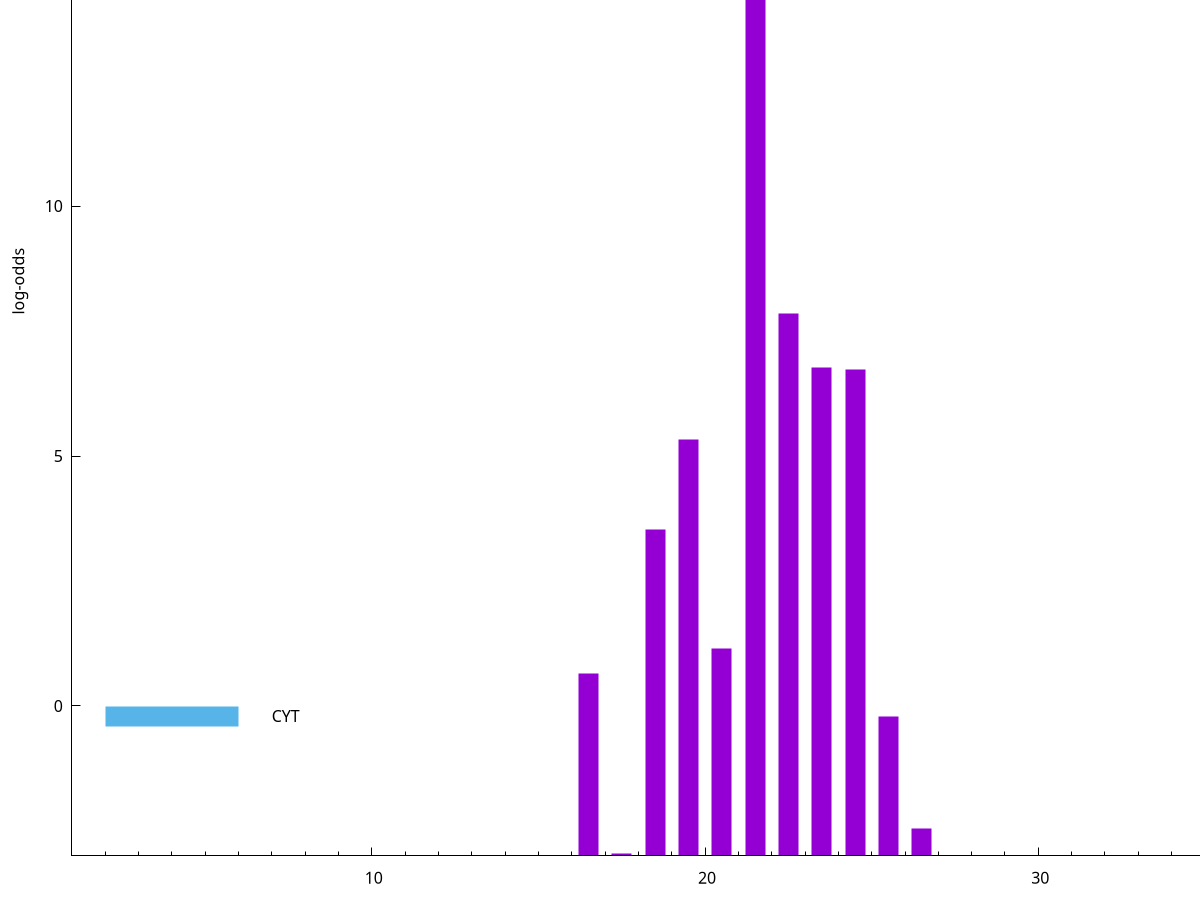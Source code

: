 set title "LipoP predictions for SRR5666509.gff"
set size 2., 1.4
set xrange [1:70] 
set mxtics 10
set yrange [-3:20]
set y2range [0:23]
set ylabel "log-odds"
set term postscript eps color solid "Helvetica" 30
set output "SRR5666509.gff11.eps"
set arrow from 2,14.4953 to 6,14.4953 nohead lt 1 lw 20
set label "SpI" at 7,14.4953
set arrow from 2,-0.200913 to 6,-0.200913 nohead lt 3 lw 20
set label "CYT" at 7,-0.200913
set arrow from 2,14.4953 to 6,14.4953 nohead lt 1 lw 20
set label "SpI" at 7,14.4953
# NOTE: The scores below are the log-odds scores with the threshold
# NOTE: subtracted (a hack to make gnuplot make the histogram all
# NOTE: look nice).
plot "-" axes x1y2 title "" with impulses lt 1 lw 20
21.500000 17.463400
22.500000 10.861490
23.500000 9.768320
24.500000 9.728130
19.500000 8.336030
18.500000 6.520720
20.500000 4.139820
16.500000 3.644421
25.500000 2.789829
26.500000 0.539860
17.500000 0.047930
e
exit
